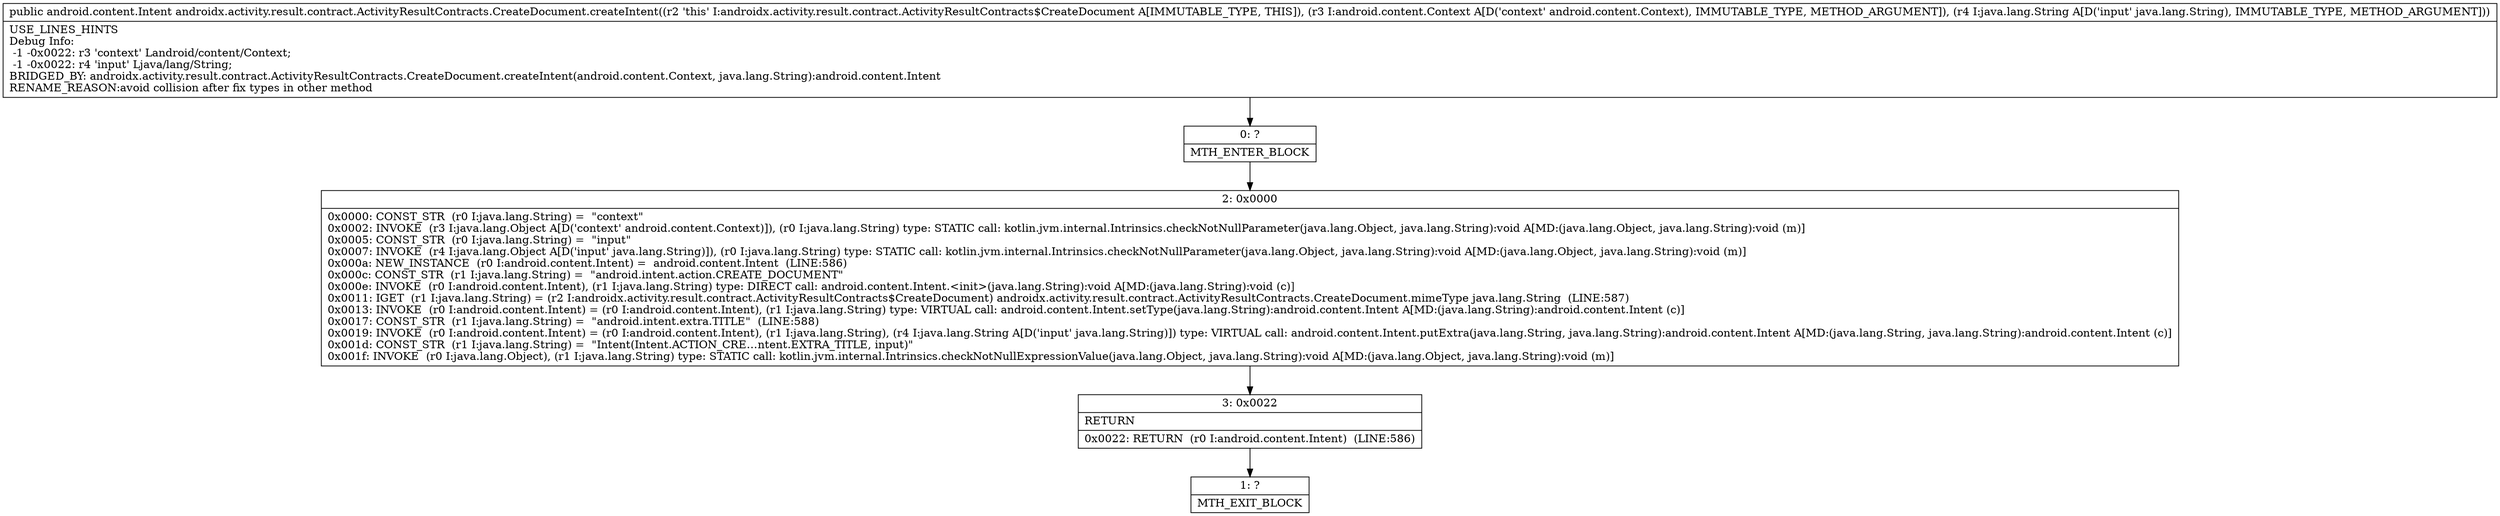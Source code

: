 digraph "CFG forandroidx.activity.result.contract.ActivityResultContracts.CreateDocument.createIntent(Landroid\/content\/Context;Ljava\/lang\/String;)Landroid\/content\/Intent;" {
Node_0 [shape=record,label="{0\:\ ?|MTH_ENTER_BLOCK\l}"];
Node_2 [shape=record,label="{2\:\ 0x0000|0x0000: CONST_STR  (r0 I:java.lang.String) =  \"context\" \l0x0002: INVOKE  (r3 I:java.lang.Object A[D('context' android.content.Context)]), (r0 I:java.lang.String) type: STATIC call: kotlin.jvm.internal.Intrinsics.checkNotNullParameter(java.lang.Object, java.lang.String):void A[MD:(java.lang.Object, java.lang.String):void (m)]\l0x0005: CONST_STR  (r0 I:java.lang.String) =  \"input\" \l0x0007: INVOKE  (r4 I:java.lang.Object A[D('input' java.lang.String)]), (r0 I:java.lang.String) type: STATIC call: kotlin.jvm.internal.Intrinsics.checkNotNullParameter(java.lang.Object, java.lang.String):void A[MD:(java.lang.Object, java.lang.String):void (m)]\l0x000a: NEW_INSTANCE  (r0 I:android.content.Intent) =  android.content.Intent  (LINE:586)\l0x000c: CONST_STR  (r1 I:java.lang.String) =  \"android.intent.action.CREATE_DOCUMENT\" \l0x000e: INVOKE  (r0 I:android.content.Intent), (r1 I:java.lang.String) type: DIRECT call: android.content.Intent.\<init\>(java.lang.String):void A[MD:(java.lang.String):void (c)]\l0x0011: IGET  (r1 I:java.lang.String) = (r2 I:androidx.activity.result.contract.ActivityResultContracts$CreateDocument) androidx.activity.result.contract.ActivityResultContracts.CreateDocument.mimeType java.lang.String  (LINE:587)\l0x0013: INVOKE  (r0 I:android.content.Intent) = (r0 I:android.content.Intent), (r1 I:java.lang.String) type: VIRTUAL call: android.content.Intent.setType(java.lang.String):android.content.Intent A[MD:(java.lang.String):android.content.Intent (c)]\l0x0017: CONST_STR  (r1 I:java.lang.String) =  \"android.intent.extra.TITLE\"  (LINE:588)\l0x0019: INVOKE  (r0 I:android.content.Intent) = (r0 I:android.content.Intent), (r1 I:java.lang.String), (r4 I:java.lang.String A[D('input' java.lang.String)]) type: VIRTUAL call: android.content.Intent.putExtra(java.lang.String, java.lang.String):android.content.Intent A[MD:(java.lang.String, java.lang.String):android.content.Intent (c)]\l0x001d: CONST_STR  (r1 I:java.lang.String) =  \"Intent(Intent.ACTION_CRE…ntent.EXTRA_TITLE, input)\" \l0x001f: INVOKE  (r0 I:java.lang.Object), (r1 I:java.lang.String) type: STATIC call: kotlin.jvm.internal.Intrinsics.checkNotNullExpressionValue(java.lang.Object, java.lang.String):void A[MD:(java.lang.Object, java.lang.String):void (m)]\l}"];
Node_3 [shape=record,label="{3\:\ 0x0022|RETURN\l|0x0022: RETURN  (r0 I:android.content.Intent)  (LINE:586)\l}"];
Node_1 [shape=record,label="{1\:\ ?|MTH_EXIT_BLOCK\l}"];
MethodNode[shape=record,label="{public android.content.Intent androidx.activity.result.contract.ActivityResultContracts.CreateDocument.createIntent((r2 'this' I:androidx.activity.result.contract.ActivityResultContracts$CreateDocument A[IMMUTABLE_TYPE, THIS]), (r3 I:android.content.Context A[D('context' android.content.Context), IMMUTABLE_TYPE, METHOD_ARGUMENT]), (r4 I:java.lang.String A[D('input' java.lang.String), IMMUTABLE_TYPE, METHOD_ARGUMENT]))  | USE_LINES_HINTS\lDebug Info:\l  \-1 \-0x0022: r3 'context' Landroid\/content\/Context;\l  \-1 \-0x0022: r4 'input' Ljava\/lang\/String;\lBRIDGED_BY: androidx.activity.result.contract.ActivityResultContracts.CreateDocument.createIntent(android.content.Context, java.lang.String):android.content.Intent\lRENAME_REASON:avoid collision after fix types in other method\l}"];
MethodNode -> Node_0;Node_0 -> Node_2;
Node_2 -> Node_3;
Node_3 -> Node_1;
}

